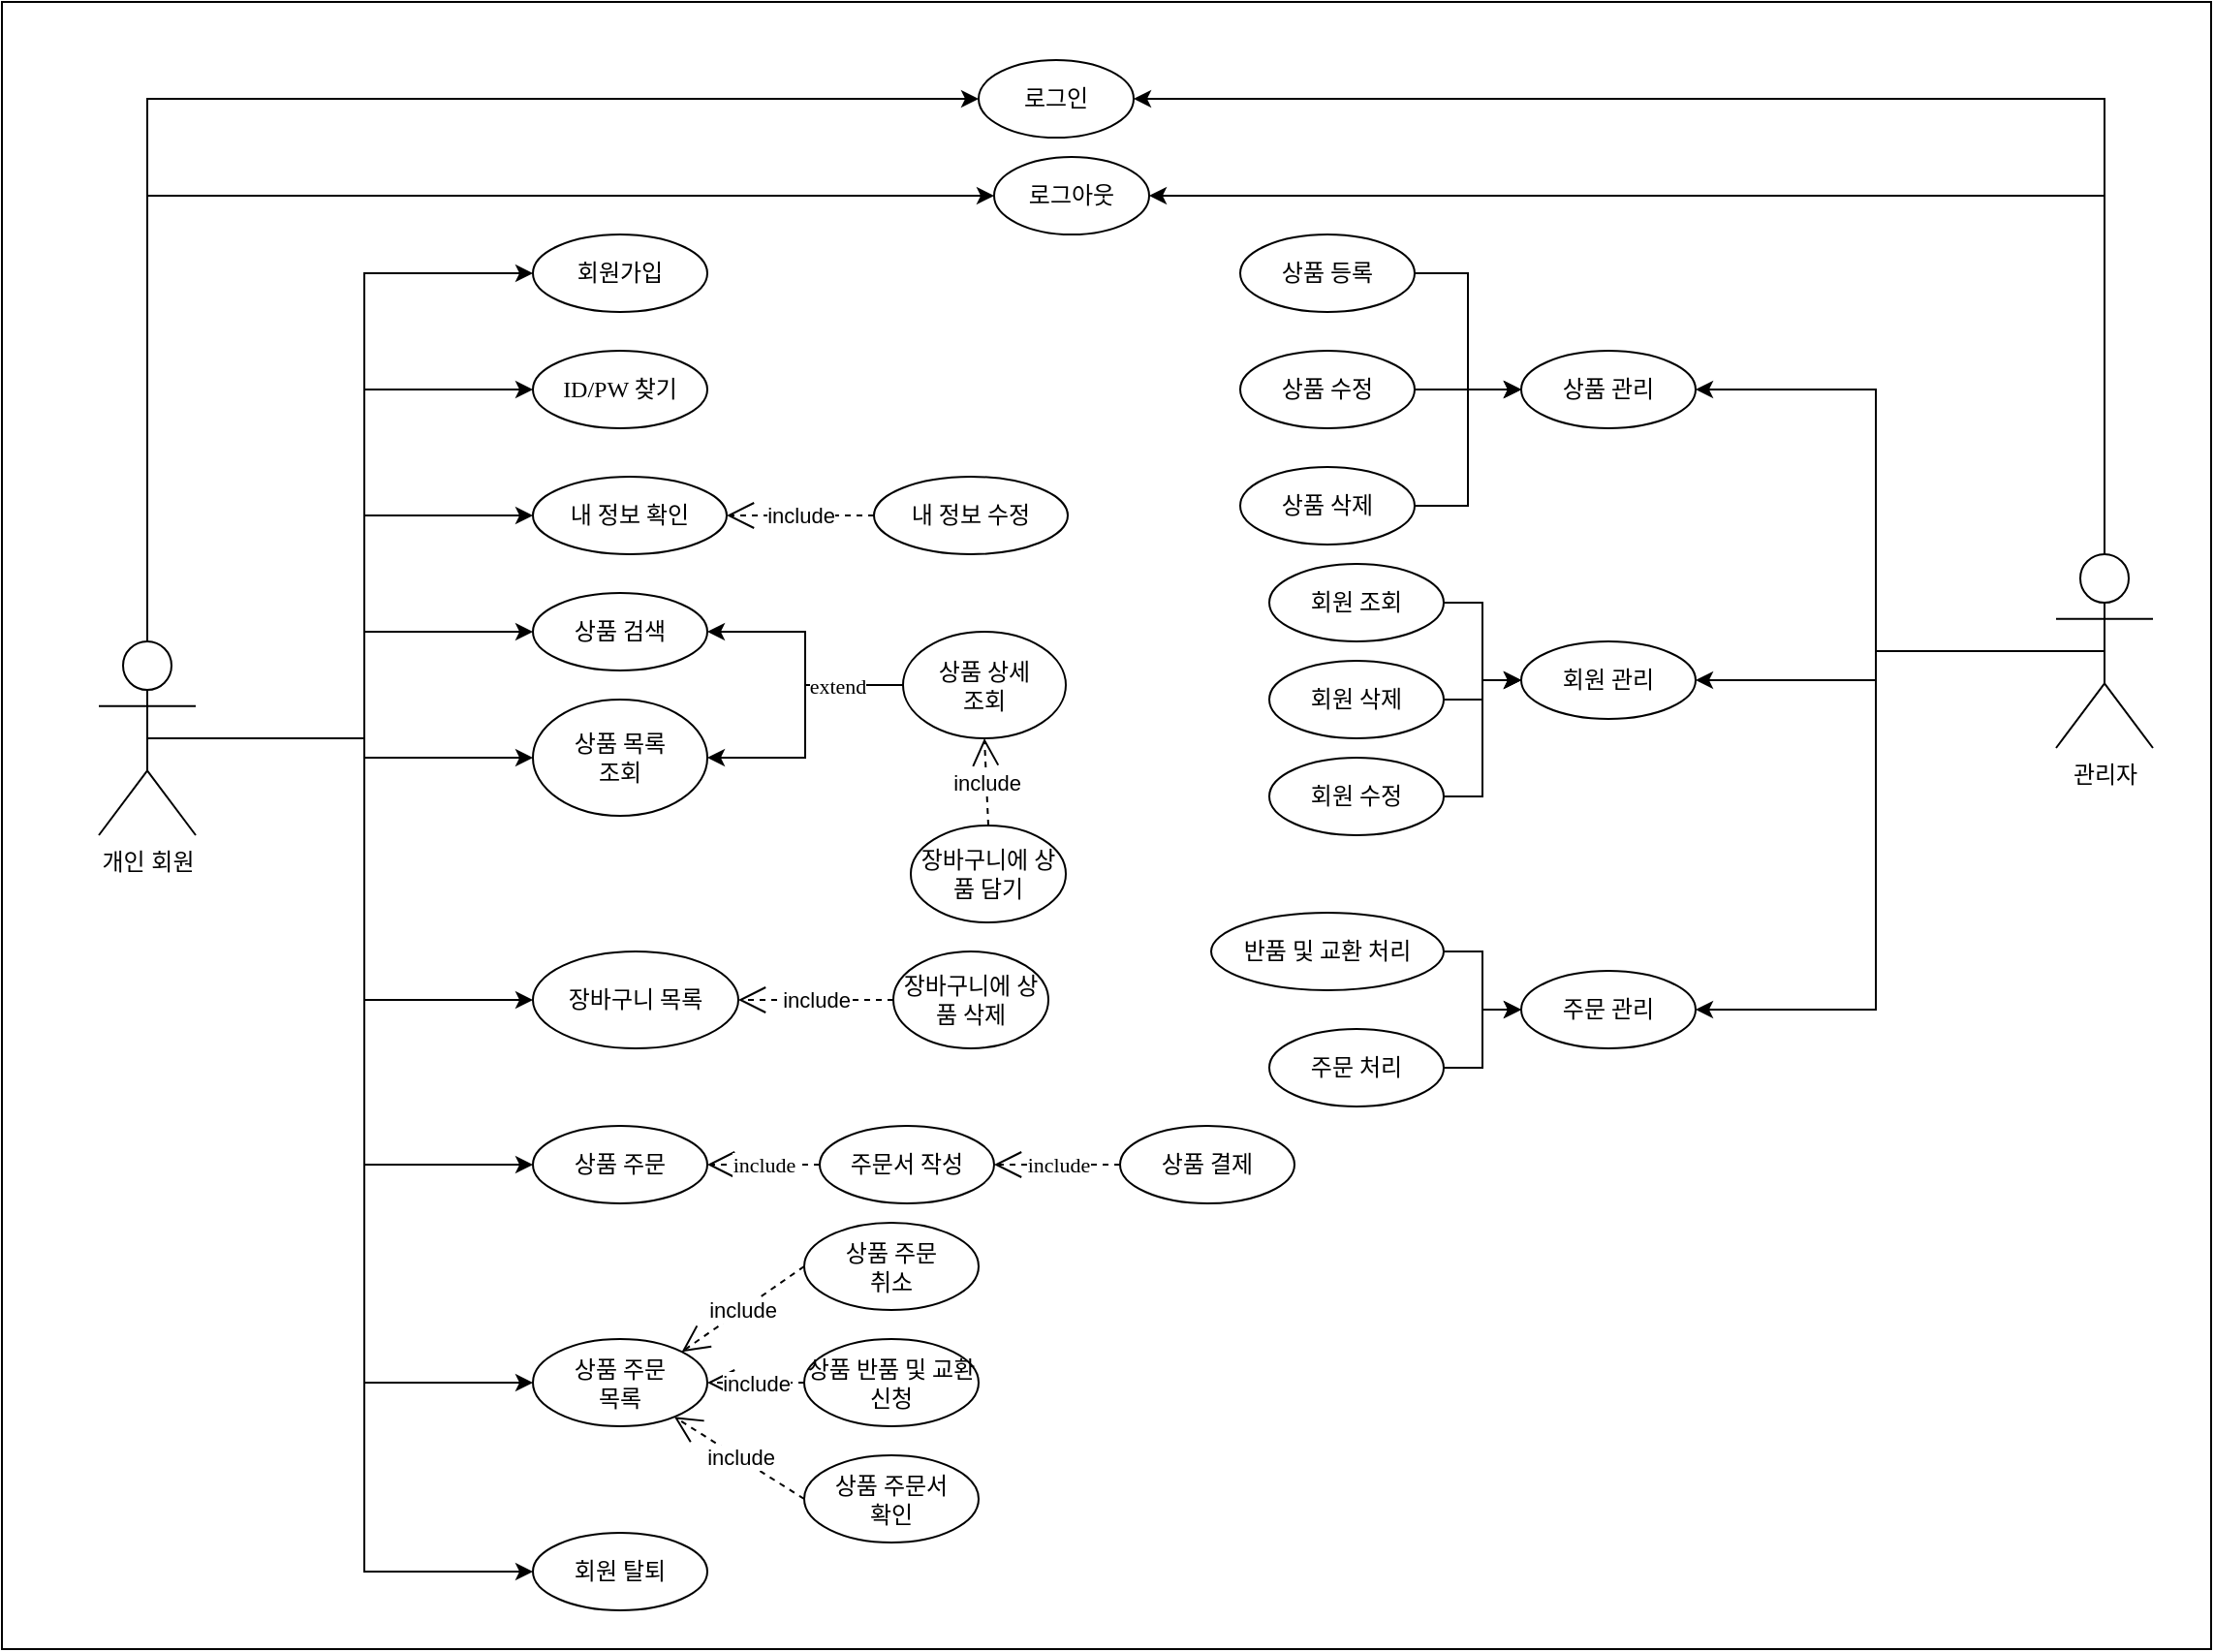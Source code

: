 <mxfile version="20.4.0" type="github">
  <diagram id="dFSjJLsQrSSiBO0cEseF" name="페이지-1">
    <mxGraphModel dx="1564" dy="872" grid="1" gridSize="10" guides="1" tooltips="1" connect="1" arrows="1" fold="1" page="1" pageScale="1" pageWidth="827" pageHeight="1169" math="0" shadow="0">
      <root>
        <mxCell id="0" />
        <mxCell id="1" parent="0" />
        <mxCell id="XlaH4-qtxIQ53PKnhmwr-88" value="" style="rounded=0;whiteSpace=wrap;html=1;fontFamily=Lucida Console;" parent="1" vertex="1">
          <mxGeometry x="250" y="160" width="1140" height="850" as="geometry" />
        </mxCell>
        <mxCell id="XlaH4-qtxIQ53PKnhmwr-49" style="edgeStyle=orthogonalEdgeStyle;rounded=0;orthogonalLoop=1;jettySize=auto;html=1;exitX=0.5;exitY=0.5;exitDx=0;exitDy=0;exitPerimeter=0;entryX=0;entryY=0.5;entryDx=0;entryDy=0;fontFamily=Lucida Console;" parent="1" source="XlaH4-qtxIQ53PKnhmwr-1" target="XlaH4-qtxIQ53PKnhmwr-8" edge="1">
          <mxGeometry relative="1" as="geometry" />
        </mxCell>
        <mxCell id="XlaH4-qtxIQ53PKnhmwr-51" style="edgeStyle=orthogonalEdgeStyle;rounded=0;orthogonalLoop=1;jettySize=auto;html=1;exitX=0.5;exitY=0.5;exitDx=0;exitDy=0;exitPerimeter=0;entryX=0;entryY=0.5;entryDx=0;entryDy=0;fontFamily=Lucida Console;" parent="1" source="XlaH4-qtxIQ53PKnhmwr-1" target="XlaH4-qtxIQ53PKnhmwr-10" edge="1">
          <mxGeometry relative="1" as="geometry" />
        </mxCell>
        <mxCell id="XlaH4-qtxIQ53PKnhmwr-52" style="edgeStyle=orthogonalEdgeStyle;rounded=0;orthogonalLoop=1;jettySize=auto;html=1;exitX=0.5;exitY=0.5;exitDx=0;exitDy=0;exitPerimeter=0;entryX=0;entryY=0.5;entryDx=0;entryDy=0;fontFamily=Lucida Console;" parent="1" source="XlaH4-qtxIQ53PKnhmwr-1" target="XlaH4-qtxIQ53PKnhmwr-7" edge="1">
          <mxGeometry relative="1" as="geometry" />
        </mxCell>
        <mxCell id="XlaH4-qtxIQ53PKnhmwr-53" style="edgeStyle=orthogonalEdgeStyle;rounded=0;orthogonalLoop=1;jettySize=auto;html=1;exitX=0.5;exitY=0.5;exitDx=0;exitDy=0;exitPerimeter=0;entryX=0;entryY=0.5;entryDx=0;entryDy=0;fontFamily=Lucida Console;" parent="1" source="XlaH4-qtxIQ53PKnhmwr-1" target="XlaH4-qtxIQ53PKnhmwr-20" edge="1">
          <mxGeometry relative="1" as="geometry" />
        </mxCell>
        <mxCell id="XlaH4-qtxIQ53PKnhmwr-57" style="edgeStyle=orthogonalEdgeStyle;rounded=0;orthogonalLoop=1;jettySize=auto;html=1;exitX=0.5;exitY=0.5;exitDx=0;exitDy=0;exitPerimeter=0;entryX=0;entryY=0.5;entryDx=0;entryDy=0;fontFamily=Lucida Console;" parent="1" source="XlaH4-qtxIQ53PKnhmwr-1" target="XlaH4-qtxIQ53PKnhmwr-41" edge="1">
          <mxGeometry relative="1" as="geometry" />
        </mxCell>
        <mxCell id="XlaH4-qtxIQ53PKnhmwr-59" style="edgeStyle=orthogonalEdgeStyle;rounded=0;orthogonalLoop=1;jettySize=auto;html=1;exitX=0.5;exitY=0.5;exitDx=0;exitDy=0;exitPerimeter=0;entryX=0;entryY=0.5;entryDx=0;entryDy=0;fontFamily=Lucida Console;" parent="1" source="XlaH4-qtxIQ53PKnhmwr-1" target="XlaH4-qtxIQ53PKnhmwr-11" edge="1">
          <mxGeometry relative="1" as="geometry" />
        </mxCell>
        <mxCell id="XlaH4-qtxIQ53PKnhmwr-60" style="edgeStyle=orthogonalEdgeStyle;rounded=0;orthogonalLoop=1;jettySize=auto;html=1;exitX=0.5;exitY=0.5;exitDx=0;exitDy=0;exitPerimeter=0;entryX=0;entryY=0.5;entryDx=0;entryDy=0;fontFamily=Lucida Console;" parent="1" source="XlaH4-qtxIQ53PKnhmwr-1" target="XlaH4-qtxIQ53PKnhmwr-17" edge="1">
          <mxGeometry relative="1" as="geometry" />
        </mxCell>
        <mxCell id="XlaH4-qtxIQ53PKnhmwr-66" style="edgeStyle=orthogonalEdgeStyle;rounded=0;orthogonalLoop=1;jettySize=auto;html=1;exitX=0.5;exitY=0;exitDx=0;exitDy=0;exitPerimeter=0;entryX=0;entryY=0.5;entryDx=0;entryDy=0;fontFamily=Lucida Console;" parent="1" source="XlaH4-qtxIQ53PKnhmwr-1" target="XlaH4-qtxIQ53PKnhmwr-4" edge="1">
          <mxGeometry relative="1" as="geometry" />
        </mxCell>
        <mxCell id="XlaH4-qtxIQ53PKnhmwr-67" style="edgeStyle=orthogonalEdgeStyle;rounded=0;orthogonalLoop=1;jettySize=auto;html=1;exitX=0.5;exitY=0;exitDx=0;exitDy=0;exitPerimeter=0;entryX=0;entryY=0.5;entryDx=0;entryDy=0;fontFamily=Lucida Console;" parent="1" source="XlaH4-qtxIQ53PKnhmwr-1" target="XlaH4-qtxIQ53PKnhmwr-5" edge="1">
          <mxGeometry relative="1" as="geometry" />
        </mxCell>
        <mxCell id="dp6rB22mcBJgMR2GoILR-4" style="edgeStyle=orthogonalEdgeStyle;rounded=0;orthogonalLoop=1;jettySize=auto;html=1;exitX=0.5;exitY=0.5;exitDx=0;exitDy=0;exitPerimeter=0;entryX=0;entryY=0.5;entryDx=0;entryDy=0;" edge="1" parent="1" source="XlaH4-qtxIQ53PKnhmwr-1" target="dp6rB22mcBJgMR2GoILR-3">
          <mxGeometry relative="1" as="geometry" />
        </mxCell>
        <mxCell id="dp6rB22mcBJgMR2GoILR-10" style="edgeStyle=orthogonalEdgeStyle;rounded=0;orthogonalLoop=1;jettySize=auto;html=1;exitX=0.5;exitY=0.5;exitDx=0;exitDy=0;exitPerimeter=0;entryX=0;entryY=0.5;entryDx=0;entryDy=0;" edge="1" parent="1" source="XlaH4-qtxIQ53PKnhmwr-1" target="dp6rB22mcBJgMR2GoILR-9">
          <mxGeometry relative="1" as="geometry" />
        </mxCell>
        <mxCell id="XlaH4-qtxIQ53PKnhmwr-1" value="개인 회원" style="shape=umlActor;verticalLabelPosition=bottom;verticalAlign=top;html=1;outlineConnect=0;fontStyle=0" parent="1" vertex="1">
          <mxGeometry x="300" y="490" width="50" height="100" as="geometry" />
        </mxCell>
        <mxCell id="XlaH4-qtxIQ53PKnhmwr-4" value="로그인" style="ellipse;whiteSpace=wrap;html=1;fontFamily=Lucida Console;" parent="1" vertex="1">
          <mxGeometry x="754" y="190" width="80" height="40" as="geometry" />
        </mxCell>
        <mxCell id="XlaH4-qtxIQ53PKnhmwr-5" value="로그아웃&lt;span style=&quot;color: rgba(0, 0, 0, 0); font-family: monospace; font-size: 0px; text-align: start;&quot;&gt;%3CmxGraphModel%3E%3Croot%3E%3CmxCell%20id%3D%220%22%2F%3E%3CmxCell%20id%3D%221%22%20parent%3D%220%22%2F%3E%3CmxCell%20id%3D%222%22%20value%3D%22%EB%A1%9C%EA%B7%B8%EC%9D%B8%22%20style%3D%22ellipse%3BwhiteSpace%3Dwrap%3Bhtml%3D1%3BfontFamily%3DLucida%20Console%3B%22%20vertex%3D%221%22%20parent%3D%221%22%3E%3CmxGeometry%20x%3D%22170%22%20y%3D%2280%22%20width%3D%2280%22%20height%3D%2240%22%20as%3D%22geometry%22%2F%3E%3C%2FmxCell%3E%3C%2Froot%3E%3C%2FmxGraphModel%3E&lt;/span&gt;" style="ellipse;whiteSpace=wrap;html=1;fontFamily=Lucida Console;" parent="1" vertex="1">
          <mxGeometry x="762" y="240" width="80" height="40" as="geometry" />
        </mxCell>
        <mxCell id="XlaH4-qtxIQ53PKnhmwr-6" value="장바구니에 상품 담기" style="ellipse;whiteSpace=wrap;html=1;fontFamily=Lucida Console;" parent="1" vertex="1">
          <mxGeometry x="719" y="585" width="80" height="50" as="geometry" />
        </mxCell>
        <mxCell id="XlaH4-qtxIQ53PKnhmwr-7" value="상품 검색" style="ellipse;whiteSpace=wrap;html=1;fontFamily=Lucida Console;" parent="1" vertex="1">
          <mxGeometry x="524" y="465" width="90" height="40" as="geometry" />
        </mxCell>
        <mxCell id="XlaH4-qtxIQ53PKnhmwr-8" value="회원가입" style="ellipse;whiteSpace=wrap;html=1;fontFamily=Lucida Console;" parent="1" vertex="1">
          <mxGeometry x="524" y="280" width="90" height="40" as="geometry" />
        </mxCell>
        <mxCell id="XlaH4-qtxIQ53PKnhmwr-10" value="내 정보 확인" style="ellipse;whiteSpace=wrap;html=1;fontFamily=Lucida Console;" parent="1" vertex="1">
          <mxGeometry x="524" y="405" width="100" height="40" as="geometry" />
        </mxCell>
        <mxCell id="XlaH4-qtxIQ53PKnhmwr-11" value="회원 탈퇴" style="ellipse;whiteSpace=wrap;html=1;fontFamily=Lucida Console;" parent="1" vertex="1">
          <mxGeometry x="524" y="950" width="90" height="40" as="geometry" />
        </mxCell>
        <mxCell id="XlaH4-qtxIQ53PKnhmwr-12" value="상품 관리" style="ellipse;whiteSpace=wrap;html=1;fontFamily=Lucida Console;" parent="1" vertex="1">
          <mxGeometry x="1034" y="340" width="90" height="40" as="geometry" />
        </mxCell>
        <mxCell id="XlaH4-qtxIQ53PKnhmwr-13" value="회원 관리" style="ellipse;whiteSpace=wrap;html=1;fontFamily=Lucida Console;" parent="1" vertex="1">
          <mxGeometry x="1034" y="490" width="90" height="40" as="geometry" />
        </mxCell>
        <mxCell id="XlaH4-qtxIQ53PKnhmwr-14" value="주문 관리" style="ellipse;whiteSpace=wrap;html=1;fontFamily=Lucida Console;" parent="1" vertex="1">
          <mxGeometry x="1034" y="660" width="90" height="40" as="geometry" />
        </mxCell>
        <mxCell id="XlaH4-qtxIQ53PKnhmwr-73" style="edgeStyle=orthogonalEdgeStyle;rounded=0;orthogonalLoop=1;jettySize=auto;html=1;exitX=1;exitY=0.5;exitDx=0;exitDy=0;fontFamily=Lucida Console;" parent="1" source="XlaH4-qtxIQ53PKnhmwr-15" target="XlaH4-qtxIQ53PKnhmwr-14" edge="1">
          <mxGeometry relative="1" as="geometry" />
        </mxCell>
        <mxCell id="XlaH4-qtxIQ53PKnhmwr-15" value="반품 및 교환 처리" style="ellipse;whiteSpace=wrap;html=1;fontFamily=Lucida Console;" parent="1" vertex="1">
          <mxGeometry x="874" y="630" width="120" height="40" as="geometry" />
        </mxCell>
        <mxCell id="XlaH4-qtxIQ53PKnhmwr-16" value="상품 결제" style="ellipse;whiteSpace=wrap;html=1;fontFamily=Lucida Console;" parent="1" vertex="1">
          <mxGeometry x="827" y="740" width="90" height="40" as="geometry" />
        </mxCell>
        <mxCell id="XlaH4-qtxIQ53PKnhmwr-17" value="상품 주문" style="ellipse;whiteSpace=wrap;html=1;fontFamily=Lucida Console;" parent="1" vertex="1">
          <mxGeometry x="524" y="740" width="90" height="40" as="geometry" />
        </mxCell>
        <mxCell id="XlaH4-qtxIQ53PKnhmwr-19" value="장바구니에 상품 삭제" style="ellipse;whiteSpace=wrap;html=1;fontFamily=Lucida Console;" parent="1" vertex="1">
          <mxGeometry x="710" y="650" width="80" height="50" as="geometry" />
        </mxCell>
        <mxCell id="XlaH4-qtxIQ53PKnhmwr-20" value="상품 목록&lt;br&gt;조회" style="ellipse;whiteSpace=wrap;html=1;fontFamily=Lucida Console;" parent="1" vertex="1">
          <mxGeometry x="524" y="520" width="90" height="60" as="geometry" />
        </mxCell>
        <mxCell id="XlaH4-qtxIQ53PKnhmwr-29" style="edgeStyle=orthogonalEdgeStyle;rounded=0;orthogonalLoop=1;jettySize=auto;html=1;exitX=0;exitY=0.5;exitDx=0;exitDy=0;entryX=1;entryY=0.5;entryDx=0;entryDy=0;fontFamily=Lucida Console;" parent="1" source="XlaH4-qtxIQ53PKnhmwr-21" target="XlaH4-qtxIQ53PKnhmwr-7" edge="1">
          <mxGeometry relative="1" as="geometry" />
        </mxCell>
        <mxCell id="XlaH4-qtxIQ53PKnhmwr-30" value="extend" style="edgeStyle=orthogonalEdgeStyle;rounded=0;orthogonalLoop=1;jettySize=auto;html=1;exitX=0;exitY=0.5;exitDx=0;exitDy=0;fontFamily=Lucida Console;" parent="1" source="XlaH4-qtxIQ53PKnhmwr-21" target="XlaH4-qtxIQ53PKnhmwr-20" edge="1">
          <mxGeometry x="-0.51" relative="1" as="geometry">
            <mxPoint as="offset" />
          </mxGeometry>
        </mxCell>
        <mxCell id="XlaH4-qtxIQ53PKnhmwr-21" value="상품 상세&lt;br&gt;조회" style="ellipse;whiteSpace=wrap;html=1;fontFamily=Lucida Console;" parent="1" vertex="1">
          <mxGeometry x="715" y="485" width="84" height="55" as="geometry" />
        </mxCell>
        <mxCell id="XlaH4-qtxIQ53PKnhmwr-31" style="edgeStyle=orthogonalEdgeStyle;rounded=0;orthogonalLoop=1;jettySize=auto;html=1;exitX=1;exitY=0.5;exitDx=0;exitDy=0;fontFamily=Lucida Console;entryX=0;entryY=0.5;entryDx=0;entryDy=0;" parent="1" source="XlaH4-qtxIQ53PKnhmwr-22" target="XlaH4-qtxIQ53PKnhmwr-12" edge="1">
          <mxGeometry relative="1" as="geometry" />
        </mxCell>
        <mxCell id="XlaH4-qtxIQ53PKnhmwr-22" value="상품 등록" style="ellipse;whiteSpace=wrap;html=1;fontFamily=Lucida Console;" parent="1" vertex="1">
          <mxGeometry x="889" y="280" width="90" height="40" as="geometry" />
        </mxCell>
        <mxCell id="XlaH4-qtxIQ53PKnhmwr-32" style="edgeStyle=orthogonalEdgeStyle;rounded=0;orthogonalLoop=1;jettySize=auto;html=1;exitX=1;exitY=0.5;exitDx=0;exitDy=0;entryX=0;entryY=0.5;entryDx=0;entryDy=0;fontFamily=Lucida Console;" parent="1" source="XlaH4-qtxIQ53PKnhmwr-23" target="XlaH4-qtxIQ53PKnhmwr-12" edge="1">
          <mxGeometry relative="1" as="geometry" />
        </mxCell>
        <mxCell id="XlaH4-qtxIQ53PKnhmwr-23" value="상품 수정" style="ellipse;whiteSpace=wrap;html=1;fontFamily=Lucida Console;" parent="1" vertex="1">
          <mxGeometry x="889" y="340" width="90" height="40" as="geometry" />
        </mxCell>
        <mxCell id="XlaH4-qtxIQ53PKnhmwr-34" style="edgeStyle=orthogonalEdgeStyle;rounded=0;orthogonalLoop=1;jettySize=auto;html=1;exitX=1;exitY=0.5;exitDx=0;exitDy=0;entryX=0;entryY=0.5;entryDx=0;entryDy=0;fontFamily=Lucida Console;" parent="1" source="XlaH4-qtxIQ53PKnhmwr-25" target="XlaH4-qtxIQ53PKnhmwr-12" edge="1">
          <mxGeometry relative="1" as="geometry" />
        </mxCell>
        <mxCell id="XlaH4-qtxIQ53PKnhmwr-25" value="상품 삭제" style="ellipse;whiteSpace=wrap;html=1;fontFamily=Lucida Console;" parent="1" vertex="1">
          <mxGeometry x="889" y="400" width="90" height="40" as="geometry" />
        </mxCell>
        <mxCell id="XlaH4-qtxIQ53PKnhmwr-35" style="edgeStyle=orthogonalEdgeStyle;rounded=0;orthogonalLoop=1;jettySize=auto;html=1;exitX=1;exitY=0.5;exitDx=0;exitDy=0;fontFamily=Lucida Console;" parent="1" source="XlaH4-qtxIQ53PKnhmwr-27" target="XlaH4-qtxIQ53PKnhmwr-13" edge="1">
          <mxGeometry relative="1" as="geometry" />
        </mxCell>
        <mxCell id="XlaH4-qtxIQ53PKnhmwr-27" value="회원 조회" style="ellipse;whiteSpace=wrap;html=1;fontFamily=Lucida Console;" parent="1" vertex="1">
          <mxGeometry x="904" y="450" width="90" height="40" as="geometry" />
        </mxCell>
        <mxCell id="XlaH4-qtxIQ53PKnhmwr-36" style="edgeStyle=orthogonalEdgeStyle;rounded=0;orthogonalLoop=1;jettySize=auto;html=1;exitX=1;exitY=0.5;exitDx=0;exitDy=0;fontFamily=Lucida Console;" parent="1" source="XlaH4-qtxIQ53PKnhmwr-28" target="XlaH4-qtxIQ53PKnhmwr-13" edge="1">
          <mxGeometry relative="1" as="geometry" />
        </mxCell>
        <mxCell id="XlaH4-qtxIQ53PKnhmwr-28" value="회원 삭제" style="ellipse;whiteSpace=wrap;html=1;fontFamily=Lucida Console;" parent="1" vertex="1">
          <mxGeometry x="904" y="500" width="90" height="40" as="geometry" />
        </mxCell>
        <mxCell id="XlaH4-qtxIQ53PKnhmwr-74" style="edgeStyle=orthogonalEdgeStyle;rounded=0;orthogonalLoop=1;jettySize=auto;html=1;exitX=1;exitY=0.5;exitDx=0;exitDy=0;fontFamily=Lucida Console;" parent="1" source="XlaH4-qtxIQ53PKnhmwr-37" target="XlaH4-qtxIQ53PKnhmwr-14" edge="1">
          <mxGeometry relative="1" as="geometry" />
        </mxCell>
        <mxCell id="XlaH4-qtxIQ53PKnhmwr-37" value="주문 처리" style="ellipse;whiteSpace=wrap;html=1;fontFamily=Lucida Console;" parent="1" vertex="1">
          <mxGeometry x="904" y="690" width="90" height="40" as="geometry" />
        </mxCell>
        <mxCell id="XlaH4-qtxIQ53PKnhmwr-38" value="주문서 작성" style="ellipse;whiteSpace=wrap;html=1;fontFamily=Lucida Console;" parent="1" vertex="1">
          <mxGeometry x="672" y="740" width="90" height="40" as="geometry" />
        </mxCell>
        <mxCell id="XlaH4-qtxIQ53PKnhmwr-41" value="상품 주문&lt;br&gt;목록" style="ellipse;whiteSpace=wrap;html=1;fontFamily=Lucida Console;" parent="1" vertex="1">
          <mxGeometry x="524" y="850" width="90" height="45" as="geometry" />
        </mxCell>
        <mxCell id="XlaH4-qtxIQ53PKnhmwr-42" value="상품 반품 및 교환 신청" style="ellipse;whiteSpace=wrap;html=1;fontFamily=Lucida Console;" parent="1" vertex="1">
          <mxGeometry x="664" y="850" width="90" height="45" as="geometry" />
        </mxCell>
        <mxCell id="XlaH4-qtxIQ53PKnhmwr-68" style="edgeStyle=orthogonalEdgeStyle;rounded=0;orthogonalLoop=1;jettySize=auto;html=1;exitX=0.5;exitY=0;exitDx=0;exitDy=0;exitPerimeter=0;entryX=1;entryY=0.5;entryDx=0;entryDy=0;fontFamily=Lucida Console;" parent="1" source="XlaH4-qtxIQ53PKnhmwr-44" target="XlaH4-qtxIQ53PKnhmwr-4" edge="1">
          <mxGeometry relative="1" as="geometry" />
        </mxCell>
        <mxCell id="XlaH4-qtxIQ53PKnhmwr-69" style="edgeStyle=orthogonalEdgeStyle;rounded=0;orthogonalLoop=1;jettySize=auto;html=1;exitX=0.5;exitY=0;exitDx=0;exitDy=0;exitPerimeter=0;entryX=1;entryY=0.5;entryDx=0;entryDy=0;fontFamily=Lucida Console;" parent="1" source="XlaH4-qtxIQ53PKnhmwr-44" target="XlaH4-qtxIQ53PKnhmwr-5" edge="1">
          <mxGeometry relative="1" as="geometry" />
        </mxCell>
        <mxCell id="XlaH4-qtxIQ53PKnhmwr-70" style="edgeStyle=orthogonalEdgeStyle;rounded=0;orthogonalLoop=1;jettySize=auto;html=1;exitX=0.5;exitY=0.5;exitDx=0;exitDy=0;exitPerimeter=0;entryX=1;entryY=0.5;entryDx=0;entryDy=0;fontFamily=Lucida Console;" parent="1" source="XlaH4-qtxIQ53PKnhmwr-44" target="XlaH4-qtxIQ53PKnhmwr-12" edge="1">
          <mxGeometry relative="1" as="geometry" />
        </mxCell>
        <mxCell id="XlaH4-qtxIQ53PKnhmwr-71" style="edgeStyle=orthogonalEdgeStyle;rounded=0;orthogonalLoop=1;jettySize=auto;html=1;exitX=0.5;exitY=0.5;exitDx=0;exitDy=0;exitPerimeter=0;fontFamily=Lucida Console;" parent="1" source="XlaH4-qtxIQ53PKnhmwr-44" target="XlaH4-qtxIQ53PKnhmwr-13" edge="1">
          <mxGeometry relative="1" as="geometry" />
        </mxCell>
        <mxCell id="XlaH4-qtxIQ53PKnhmwr-72" style="edgeStyle=orthogonalEdgeStyle;rounded=0;orthogonalLoop=1;jettySize=auto;html=1;exitX=0.5;exitY=0.5;exitDx=0;exitDy=0;exitPerimeter=0;entryX=1;entryY=0.5;entryDx=0;entryDy=0;fontFamily=Lucida Console;" parent="1" source="XlaH4-qtxIQ53PKnhmwr-44" target="XlaH4-qtxIQ53PKnhmwr-14" edge="1">
          <mxGeometry relative="1" as="geometry" />
        </mxCell>
        <mxCell id="XlaH4-qtxIQ53PKnhmwr-44" value="관리자" style="shape=umlActor;verticalLabelPosition=bottom;verticalAlign=top;html=1;outlineConnect=0;fontStyle=0" parent="1" vertex="1">
          <mxGeometry x="1310" y="445" width="50" height="100" as="geometry" />
        </mxCell>
        <mxCell id="XlaH4-qtxIQ53PKnhmwr-83" value="include" style="endArrow=open;endSize=12;dashed=1;html=1;rounded=0;fontFamily=Lucida Console;exitX=0;exitY=0.5;exitDx=0;exitDy=0;" parent="1" source="XlaH4-qtxIQ53PKnhmwr-38" target="XlaH4-qtxIQ53PKnhmwr-17" edge="1">
          <mxGeometry width="160" relative="1" as="geometry">
            <mxPoint x="698" y="705" as="sourcePoint" />
            <mxPoint x="890" y="645" as="targetPoint" />
          </mxGeometry>
        </mxCell>
        <mxCell id="XlaH4-qtxIQ53PKnhmwr-85" value="include" style="endArrow=open;endSize=12;dashed=1;html=1;rounded=0;fontFamily=Lucida Console;exitX=0;exitY=0.5;exitDx=0;exitDy=0;entryX=1;entryY=0.5;entryDx=0;entryDy=0;" parent="1" source="XlaH4-qtxIQ53PKnhmwr-16" target="XlaH4-qtxIQ53PKnhmwr-38" edge="1">
          <mxGeometry width="160" relative="1" as="geometry">
            <mxPoint x="730" y="620" as="sourcePoint" />
            <mxPoint x="890" y="620" as="targetPoint" />
          </mxGeometry>
        </mxCell>
        <mxCell id="dp6rB22mcBJgMR2GoILR-2" style="edgeStyle=orthogonalEdgeStyle;rounded=0;orthogonalLoop=1;jettySize=auto;html=1;exitX=1;exitY=0.5;exitDx=0;exitDy=0;entryX=0;entryY=0.5;entryDx=0;entryDy=0;" edge="1" parent="1" source="dp6rB22mcBJgMR2GoILR-1" target="XlaH4-qtxIQ53PKnhmwr-13">
          <mxGeometry relative="1" as="geometry" />
        </mxCell>
        <mxCell id="dp6rB22mcBJgMR2GoILR-1" value="&lt;font style=&quot;vertical-align: inherit;&quot;&gt;&lt;font style=&quot;vertical-align: inherit;&quot;&gt;회원 수정&lt;/font&gt;&lt;/font&gt;" style="ellipse;whiteSpace=wrap;html=1;fontFamily=Lucida Console;" vertex="1" parent="1">
          <mxGeometry x="904" y="550" width="90" height="40" as="geometry" />
        </mxCell>
        <mxCell id="dp6rB22mcBJgMR2GoILR-3" value="&lt;font style=&quot;vertical-align: inherit;&quot;&gt;&lt;font style=&quot;vertical-align: inherit;&quot;&gt;장바구니 목록&lt;/font&gt;&lt;/font&gt;" style="ellipse;whiteSpace=wrap;html=1;fontFamily=Lucida Console;" vertex="1" parent="1">
          <mxGeometry x="524" y="650" width="106" height="50" as="geometry" />
        </mxCell>
        <mxCell id="dp6rB22mcBJgMR2GoILR-5" value="include" style="endArrow=open;endSize=12;dashed=1;html=1;rounded=0;exitX=0;exitY=0.5;exitDx=0;exitDy=0;entryX=1;entryY=0.5;entryDx=0;entryDy=0;" edge="1" parent="1" source="XlaH4-qtxIQ53PKnhmwr-19" target="dp6rB22mcBJgMR2GoILR-3">
          <mxGeometry width="160" relative="1" as="geometry">
            <mxPoint x="440" y="745" as="sourcePoint" />
            <mxPoint x="600" y="745" as="targetPoint" />
          </mxGeometry>
        </mxCell>
        <mxCell id="dp6rB22mcBJgMR2GoILR-6" value="내 정보 수정" style="ellipse;whiteSpace=wrap;html=1;fontFamily=Lucida Console;" vertex="1" parent="1">
          <mxGeometry x="700" y="405" width="100" height="40" as="geometry" />
        </mxCell>
        <mxCell id="dp6rB22mcBJgMR2GoILR-7" value="include" style="endArrow=open;endSize=12;dashed=1;html=1;rounded=0;exitX=0;exitY=0.5;exitDx=0;exitDy=0;entryX=1;entryY=0.5;entryDx=0;entryDy=0;" edge="1" parent="1" source="dp6rB22mcBJgMR2GoILR-6" target="XlaH4-qtxIQ53PKnhmwr-10">
          <mxGeometry width="160" relative="1" as="geometry">
            <mxPoint x="440" y="545" as="sourcePoint" />
            <mxPoint x="600" y="545" as="targetPoint" />
          </mxGeometry>
        </mxCell>
        <mxCell id="dp6rB22mcBJgMR2GoILR-8" value="include" style="endArrow=open;endSize=12;dashed=1;html=1;rounded=0;entryX=0.5;entryY=1;entryDx=0;entryDy=0;exitX=0.5;exitY=0;exitDx=0;exitDy=0;" edge="1" parent="1" source="XlaH4-qtxIQ53PKnhmwr-6" target="XlaH4-qtxIQ53PKnhmwr-21">
          <mxGeometry width="160" relative="1" as="geometry">
            <mxPoint x="440" y="620" as="sourcePoint" />
            <mxPoint x="600" y="620" as="targetPoint" />
          </mxGeometry>
        </mxCell>
        <mxCell id="dp6rB22mcBJgMR2GoILR-9" value="ID/PW 찾기" style="ellipse;whiteSpace=wrap;html=1;fontFamily=Lucida Console;" vertex="1" parent="1">
          <mxGeometry x="524" y="340" width="90" height="40" as="geometry" />
        </mxCell>
        <mxCell id="dp6rB22mcBJgMR2GoILR-11" value="상품 주문&lt;br&gt;취소" style="ellipse;whiteSpace=wrap;html=1;fontFamily=Lucida Console;" vertex="1" parent="1">
          <mxGeometry x="664" y="790" width="90" height="45" as="geometry" />
        </mxCell>
        <mxCell id="dp6rB22mcBJgMR2GoILR-12" value="상품 주문서&lt;br&gt;확인" style="ellipse;whiteSpace=wrap;html=1;fontFamily=Lucida Console;" vertex="1" parent="1">
          <mxGeometry x="664" y="910" width="90" height="45" as="geometry" />
        </mxCell>
        <mxCell id="dp6rB22mcBJgMR2GoILR-15" value="include" style="endArrow=open;endSize=12;dashed=1;html=1;rounded=0;exitX=0;exitY=0.5;exitDx=0;exitDy=0;entryX=1;entryY=0;entryDx=0;entryDy=0;" edge="1" parent="1" source="dp6rB22mcBJgMR2GoILR-11" target="XlaH4-qtxIQ53PKnhmwr-41">
          <mxGeometry width="160" relative="1" as="geometry">
            <mxPoint x="580" y="830" as="sourcePoint" />
            <mxPoint x="740" y="830" as="targetPoint" />
          </mxGeometry>
        </mxCell>
        <mxCell id="dp6rB22mcBJgMR2GoILR-16" value="include" style="endArrow=open;endSize=12;dashed=1;html=1;rounded=0;exitX=0;exitY=0.5;exitDx=0;exitDy=0;" edge="1" parent="1" source="XlaH4-qtxIQ53PKnhmwr-42" target="XlaH4-qtxIQ53PKnhmwr-41">
          <mxGeometry width="160" relative="1" as="geometry">
            <mxPoint x="580" y="830" as="sourcePoint" />
            <mxPoint x="740" y="830" as="targetPoint" />
          </mxGeometry>
        </mxCell>
        <mxCell id="dp6rB22mcBJgMR2GoILR-17" value="include" style="endArrow=open;endSize=12;dashed=1;html=1;rounded=0;exitX=0;exitY=0.5;exitDx=0;exitDy=0;" edge="1" parent="1" source="dp6rB22mcBJgMR2GoILR-12" target="XlaH4-qtxIQ53PKnhmwr-41">
          <mxGeometry width="160" relative="1" as="geometry">
            <mxPoint x="580" y="830" as="sourcePoint" />
            <mxPoint x="740" y="830" as="targetPoint" />
          </mxGeometry>
        </mxCell>
      </root>
    </mxGraphModel>
  </diagram>
</mxfile>
